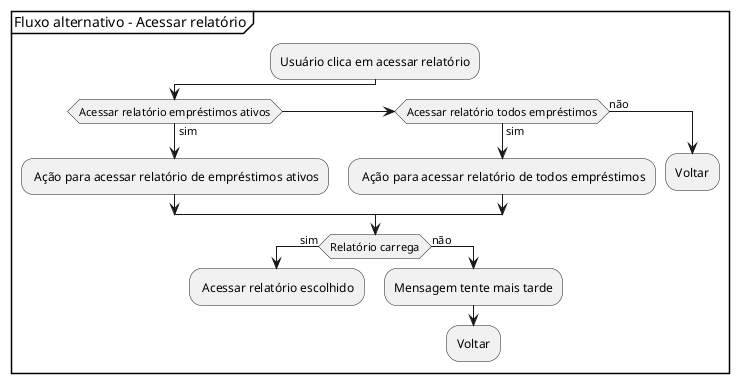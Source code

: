 @startuml

partition "Fluxo alternativo - Acessar relatório" {
    :Usuário clica em acessar relatório;

    if (Acessar relatório empréstimos ativos) then (sim)
        : Ação para acessar relatório de empréstimos ativos;
    
    elseif (Acessar relatório todos empréstimos) then (sim)
        : Ação para acessar relatório de todos empréstimos;
    else (não)
    :Voltar;
    detach
    endif

    if(Relatório carrega) then(sim)

    : Acessar relatório escolhido;
    detach
    else (não)
    :Mensagem tente mais tarde;
         :Voltar;
    detach
    endif
    
}

@enduml